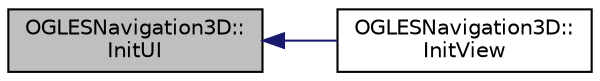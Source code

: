 digraph "OGLESNavigation3D::InitUI"
{
  edge [fontname="Helvetica",fontsize="10",labelfontname="Helvetica",labelfontsize="10"];
  node [fontname="Helvetica",fontsize="10",shape=record];
  rankdir="LR";
  Node1 [label="OGLESNavigation3D::\lInitUI",height=0.2,width=0.4,color="black", fillcolor="grey75", style="filled", fontcolor="black"];
  Node1 -> Node2 [dir="back",color="midnightblue",fontsize="10",style="solid"];
  Node2 [label="OGLESNavigation3D::\lInitView",height=0.2,width=0.4,color="black", fillcolor="white", style="filled",URL="$class_o_g_l_e_s_navigation3_d.html#a95be335cfd305628fda34925feeab500"];
}
